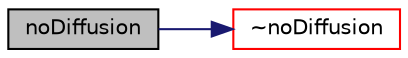 digraph "noDiffusion"
{
  bgcolor="transparent";
  edge [fontname="Helvetica",fontsize="10",labelfontname="Helvetica",labelfontsize="10"];
  node [fontname="Helvetica",fontsize="10",shape=record];
  rankdir="LR";
  Node1 [label="noDiffusion",height=0.2,width=0.4,color="black", fillcolor="grey75", style="filled", fontcolor="black"];
  Node1 -> Node2 [color="midnightblue",fontsize="10",style="solid",fontname="Helvetica"];
  Node2 [label="~noDiffusion",height=0.2,width=0.4,color="red",URL="$a00144.html#ab00319b0bec238d68ee3f4ae6b34b7b6",tooltip="Destructor. "];
}
